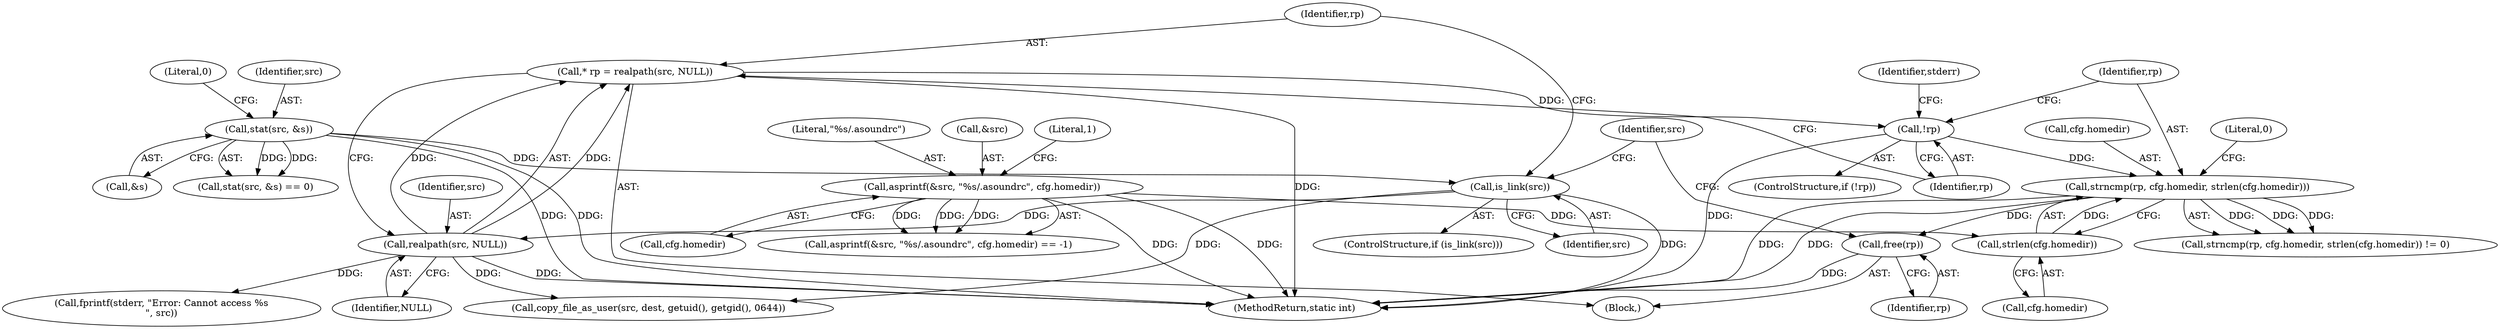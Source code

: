 digraph "0_firejail_903fd8a0789ca3cc3c21d84cd0282481515592ef_2@API" {
"1000193" [label="(Call,free(rp))"];
"1000177" [label="(Call,strncmp(rp, cfg.homedir, strlen(cfg.homedir)))"];
"1000166" [label="(Call,!rp)"];
"1000160" [label="(Call,* rp = realpath(src, NULL))"];
"1000162" [label="(Call,realpath(src, NULL))"];
"1000156" [label="(Call,is_link(src))"];
"1000149" [label="(Call,stat(src, &s))"];
"1000182" [label="(Call,strlen(cfg.homedir))"];
"1000135" [label="(Call,asprintf(&src, \"%s/.asoundrc\", cfg.homedir))"];
"1000161" [label="(Identifier,rp)"];
"1000164" [label="(Identifier,NULL)"];
"1000138" [label="(Literal,\"%s/.asoundrc\")"];
"1000170" [label="(Identifier,stderr)"];
"1000165" [label="(ControlStructure,if (!rp))"];
"1000160" [label="(Call,* rp = realpath(src, NULL))"];
"1000149" [label="(Call,stat(src, &s))"];
"1000155" [label="(ControlStructure,if (is_link(src)))"];
"1000153" [label="(Literal,0)"];
"1000183" [label="(Call,cfg.homedir)"];
"1000195" [label="(Call,copy_file_as_user(src, dest, getuid(), getgid(), 0644))"];
"1000163" [label="(Identifier,src)"];
"1000193" [label="(Call,free(rp))"];
"1000182" [label="(Call,strlen(cfg.homedir))"];
"1000194" [label="(Identifier,rp)"];
"1000156" [label="(Call,is_link(src))"];
"1000177" [label="(Call,strncmp(rp, cfg.homedir, strlen(cfg.homedir)))"];
"1000176" [label="(Call,strncmp(rp, cfg.homedir, strlen(cfg.homedir)) != 0)"];
"1000157" [label="(Identifier,src)"];
"1000150" [label="(Identifier,src)"];
"1000179" [label="(Call,cfg.homedir)"];
"1000136" [label="(Call,&src)"];
"1000158" [label="(Block,)"];
"1000151" [label="(Call,&s)"];
"1000167" [label="(Identifier,rp)"];
"1000162" [label="(Call,realpath(src, NULL))"];
"1000148" [label="(Call,stat(src, &s) == 0)"];
"1000178" [label="(Identifier,rp)"];
"1000169" [label="(Call,fprintf(stderr, \"Error: Cannot access %s\n\", src))"];
"1000134" [label="(Call,asprintf(&src, \"%s/.asoundrc\", cfg.homedir) == -1)"];
"1000143" [label="(Literal,1)"];
"1000208" [label="(MethodReturn,static int)"];
"1000139" [label="(Call,cfg.homedir)"];
"1000186" [label="(Literal,0)"];
"1000166" [label="(Call,!rp)"];
"1000135" [label="(Call,asprintf(&src, \"%s/.asoundrc\", cfg.homedir))"];
"1000196" [label="(Identifier,src)"];
"1000193" -> "1000158"  [label="AST: "];
"1000193" -> "1000194"  [label="CFG: "];
"1000194" -> "1000193"  [label="AST: "];
"1000196" -> "1000193"  [label="CFG: "];
"1000193" -> "1000208"  [label="DDG: "];
"1000177" -> "1000193"  [label="DDG: "];
"1000177" -> "1000176"  [label="AST: "];
"1000177" -> "1000182"  [label="CFG: "];
"1000178" -> "1000177"  [label="AST: "];
"1000179" -> "1000177"  [label="AST: "];
"1000182" -> "1000177"  [label="AST: "];
"1000186" -> "1000177"  [label="CFG: "];
"1000177" -> "1000208"  [label="DDG: "];
"1000177" -> "1000208"  [label="DDG: "];
"1000177" -> "1000176"  [label="DDG: "];
"1000177" -> "1000176"  [label="DDG: "];
"1000177" -> "1000176"  [label="DDG: "];
"1000166" -> "1000177"  [label="DDG: "];
"1000182" -> "1000177"  [label="DDG: "];
"1000166" -> "1000165"  [label="AST: "];
"1000166" -> "1000167"  [label="CFG: "];
"1000167" -> "1000166"  [label="AST: "];
"1000170" -> "1000166"  [label="CFG: "];
"1000178" -> "1000166"  [label="CFG: "];
"1000166" -> "1000208"  [label="DDG: "];
"1000160" -> "1000166"  [label="DDG: "];
"1000160" -> "1000158"  [label="AST: "];
"1000160" -> "1000162"  [label="CFG: "];
"1000161" -> "1000160"  [label="AST: "];
"1000162" -> "1000160"  [label="AST: "];
"1000167" -> "1000160"  [label="CFG: "];
"1000160" -> "1000208"  [label="DDG: "];
"1000162" -> "1000160"  [label="DDG: "];
"1000162" -> "1000160"  [label="DDG: "];
"1000162" -> "1000164"  [label="CFG: "];
"1000163" -> "1000162"  [label="AST: "];
"1000164" -> "1000162"  [label="AST: "];
"1000162" -> "1000208"  [label="DDG: "];
"1000156" -> "1000162"  [label="DDG: "];
"1000162" -> "1000169"  [label="DDG: "];
"1000162" -> "1000195"  [label="DDG: "];
"1000156" -> "1000155"  [label="AST: "];
"1000156" -> "1000157"  [label="CFG: "];
"1000157" -> "1000156"  [label="AST: "];
"1000161" -> "1000156"  [label="CFG: "];
"1000196" -> "1000156"  [label="CFG: "];
"1000156" -> "1000208"  [label="DDG: "];
"1000149" -> "1000156"  [label="DDG: "];
"1000156" -> "1000195"  [label="DDG: "];
"1000149" -> "1000148"  [label="AST: "];
"1000149" -> "1000151"  [label="CFG: "];
"1000150" -> "1000149"  [label="AST: "];
"1000151" -> "1000149"  [label="AST: "];
"1000153" -> "1000149"  [label="CFG: "];
"1000149" -> "1000208"  [label="DDG: "];
"1000149" -> "1000208"  [label="DDG: "];
"1000149" -> "1000148"  [label="DDG: "];
"1000149" -> "1000148"  [label="DDG: "];
"1000182" -> "1000183"  [label="CFG: "];
"1000183" -> "1000182"  [label="AST: "];
"1000135" -> "1000182"  [label="DDG: "];
"1000135" -> "1000134"  [label="AST: "];
"1000135" -> "1000139"  [label="CFG: "];
"1000136" -> "1000135"  [label="AST: "];
"1000138" -> "1000135"  [label="AST: "];
"1000139" -> "1000135"  [label="AST: "];
"1000143" -> "1000135"  [label="CFG: "];
"1000135" -> "1000208"  [label="DDG: "];
"1000135" -> "1000208"  [label="DDG: "];
"1000135" -> "1000134"  [label="DDG: "];
"1000135" -> "1000134"  [label="DDG: "];
"1000135" -> "1000134"  [label="DDG: "];
}
